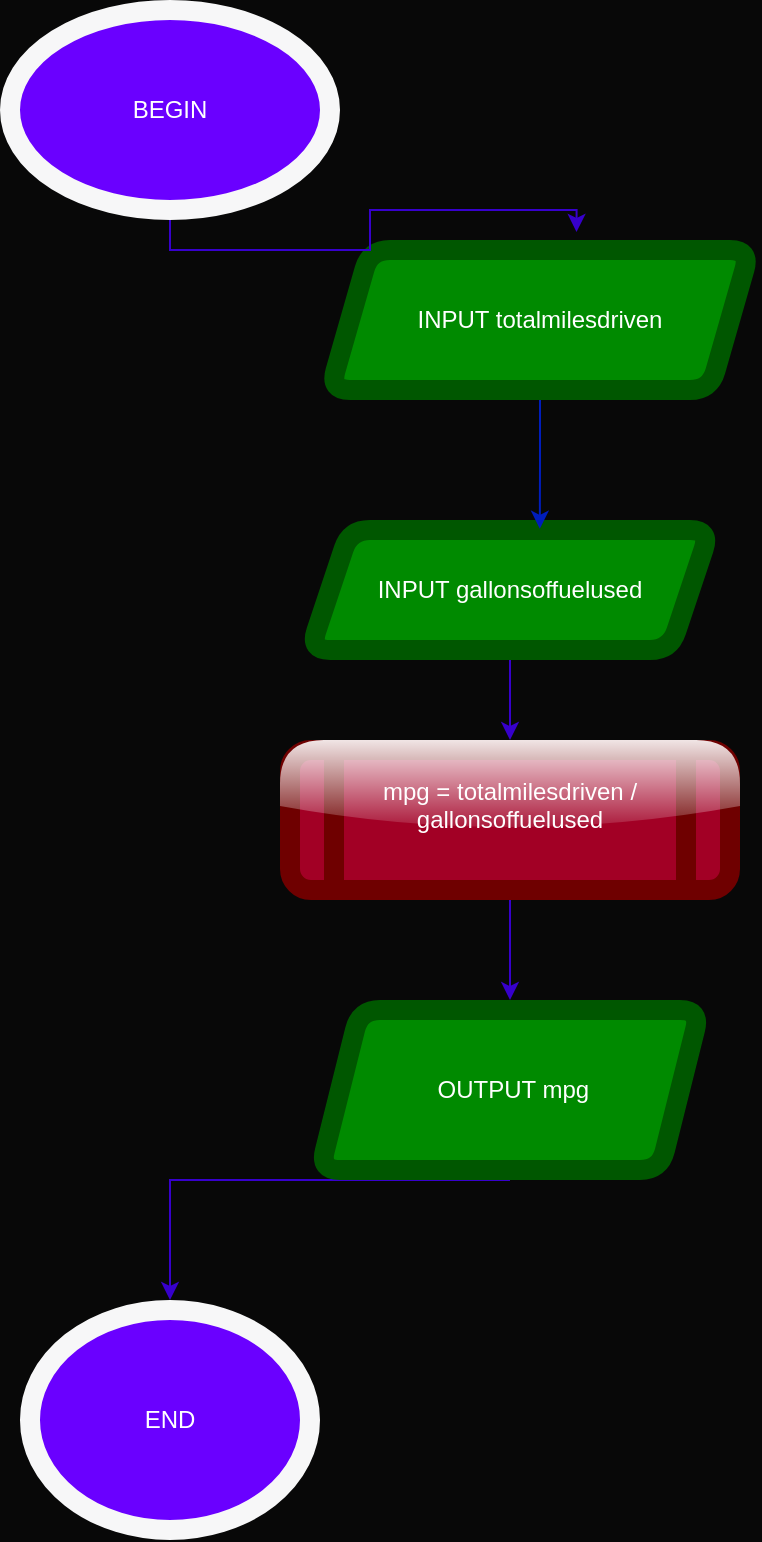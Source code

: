 <mxfile version="24.7.5">
  <diagram name="Page-1" id="EFZ1FO_OO6Jy-V1oG3BF">
    <mxGraphModel dx="989" dy="577" grid="1" gridSize="10" guides="1" tooltips="1" connect="1" arrows="1" fold="1" page="1" pageScale="1" pageWidth="850" pageHeight="1100" background="#080808" math="0" shadow="0">
      <root>
        <mxCell id="0" />
        <mxCell id="1" parent="0" />
        <mxCell id="p1ggg1Jwrk0IBeudpiSp-1" value="INPUT totalmilesdriven" style="shape=parallelogram;perimeter=parallelogramPerimeter;whiteSpace=wrap;html=1;fixedSize=1;fillColor=#008a00;fontColor=#ffffff;strokeColor=#005700;strokeWidth=10;perimeterSpacing=5;rounded=1;" vertex="1" parent="1">
          <mxGeometry x="260" y="170" width="210" height="70" as="geometry" />
        </mxCell>
        <mxCell id="p1ggg1Jwrk0IBeudpiSp-9" style="edgeStyle=orthogonalEdgeStyle;rounded=0;orthogonalLoop=1;jettySize=auto;html=1;entryX=0.5;entryY=0;entryDx=0;entryDy=0;fillColor=#6a00ff;strokeColor=#3700CC;" edge="1" parent="1" source="p1ggg1Jwrk0IBeudpiSp-2" target="p1ggg1Jwrk0IBeudpiSp-3">
          <mxGeometry relative="1" as="geometry" />
        </mxCell>
        <mxCell id="p1ggg1Jwrk0IBeudpiSp-2" value="INPUT gallonsoffuelused" style="shape=parallelogram;perimeter=parallelogramPerimeter;whiteSpace=wrap;html=1;fixedSize=1;fillColor=#008a00;fontColor=#ffffff;strokeColor=#005700;strokeWidth=10;perimeterSpacing=5;rounded=1;" vertex="1" parent="1">
          <mxGeometry x="250" y="310" width="200" height="60" as="geometry" />
        </mxCell>
        <mxCell id="p1ggg1Jwrk0IBeudpiSp-10" style="edgeStyle=orthogonalEdgeStyle;rounded=0;orthogonalLoop=1;jettySize=auto;html=1;exitX=0.5;exitY=1;exitDx=0;exitDy=0;entryX=0.5;entryY=0;entryDx=0;entryDy=0;fillColor=#6a00ff;strokeColor=#3700CC;" edge="1" parent="1" source="p1ggg1Jwrk0IBeudpiSp-3" target="p1ggg1Jwrk0IBeudpiSp-4">
          <mxGeometry relative="1" as="geometry" />
        </mxCell>
        <mxCell id="p1ggg1Jwrk0IBeudpiSp-3" value="&lt;div&gt;mpg = totalmilesdriven / gallonsoffuelused&lt;/div&gt;&lt;div&gt;&lt;br&gt;&lt;/div&gt;" style="shape=process;whiteSpace=wrap;html=1;backgroundOutline=1;fillColor=#a20025;fontColor=#ffffff;strokeColor=#6F0000;rounded=1;glass=1;shadow=0;strokeWidth=10;perimeterSpacing=5;" vertex="1" parent="1">
          <mxGeometry x="240" y="420" width="220" height="70" as="geometry" />
        </mxCell>
        <mxCell id="p1ggg1Jwrk0IBeudpiSp-13" style="edgeStyle=orthogonalEdgeStyle;rounded=0;orthogonalLoop=1;jettySize=auto;html=1;exitX=0.5;exitY=1;exitDx=0;exitDy=0;entryX=0.5;entryY=0;entryDx=0;entryDy=0;fillColor=#6a00ff;strokeColor=#3700CC;" edge="1" parent="1" source="p1ggg1Jwrk0IBeudpiSp-4" target="p1ggg1Jwrk0IBeudpiSp-6">
          <mxGeometry relative="1" as="geometry" />
        </mxCell>
        <mxCell id="p1ggg1Jwrk0IBeudpiSp-4" value="&amp;nbsp;OUTPUT mpg" style="shape=parallelogram;perimeter=parallelogramPerimeter;whiteSpace=wrap;html=1;fixedSize=1;fillColor=#008a00;fontColor=#ffffff;strokeColor=#005700;strokeWidth=10;perimeterSpacing=5;rounded=1;" vertex="1" parent="1">
          <mxGeometry x="255" y="550" width="190" height="80" as="geometry" />
        </mxCell>
        <mxCell id="p1ggg1Jwrk0IBeudpiSp-5" value="BEGIN" style="ellipse;whiteSpace=wrap;html=1;fillColor=#6a00ff;fontColor=#ffffff;strokeColor=#f7f7f8;strokeWidth=10;perimeterSpacing=5;" vertex="1" parent="1">
          <mxGeometry x="100" y="50" width="160" height="100" as="geometry" />
        </mxCell>
        <mxCell id="p1ggg1Jwrk0IBeudpiSp-6" value="END" style="ellipse;whiteSpace=wrap;html=1;fillColor=#6a00ff;fontColor=#ffffff;strokeColor=#f7f7f8;strokeWidth=10;perimeterSpacing=5;" vertex="1" parent="1">
          <mxGeometry x="110" y="700" width="140" height="110" as="geometry" />
        </mxCell>
        <mxCell id="p1ggg1Jwrk0IBeudpiSp-7" style="edgeStyle=orthogonalEdgeStyle;rounded=0;orthogonalLoop=1;jettySize=auto;html=1;entryX=0.583;entryY=-0.05;entryDx=0;entryDy=0;entryPerimeter=0;fillColor=#6a00ff;strokeColor=#3700CC;" edge="1" parent="1" source="p1ggg1Jwrk0IBeudpiSp-5" target="p1ggg1Jwrk0IBeudpiSp-1">
          <mxGeometry relative="1" as="geometry" />
        </mxCell>
        <mxCell id="p1ggg1Jwrk0IBeudpiSp-14" style="edgeStyle=orthogonalEdgeStyle;rounded=0;orthogonalLoop=1;jettySize=auto;html=1;exitX=0.5;exitY=1;exitDx=0;exitDy=0;entryX=0.571;entryY=0.063;entryDx=0;entryDy=0;entryPerimeter=0;fillColor=#0050ef;strokeColor=#001DBC;" edge="1" parent="1" source="p1ggg1Jwrk0IBeudpiSp-1" target="p1ggg1Jwrk0IBeudpiSp-2">
          <mxGeometry relative="1" as="geometry" />
        </mxCell>
      </root>
    </mxGraphModel>
  </diagram>
</mxfile>
